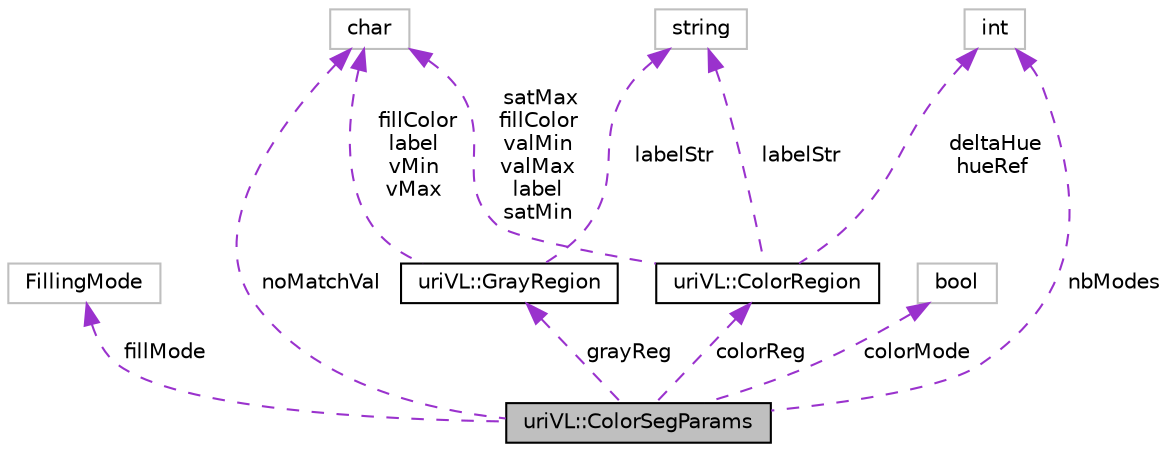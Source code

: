 digraph "uriVL::ColorSegParams"
{
  edge [fontname="Helvetica",fontsize="10",labelfontname="Helvetica",labelfontsize="10"];
  node [fontname="Helvetica",fontsize="10",shape=record];
  Node1 [label="uriVL::ColorSegParams",height=0.2,width=0.4,color="black", fillcolor="grey75", style="filled", fontcolor="black"];
  Node2 -> Node1 [dir="back",color="darkorchid3",fontsize="10",style="dashed",label=" fillMode" ,fontname="Helvetica"];
  Node2 [label="FillingMode",height=0.2,width=0.4,color="grey75", fillcolor="white", style="filled"];
  Node3 -> Node1 [dir="back",color="darkorchid3",fontsize="10",style="dashed",label=" colorReg" ,fontname="Helvetica"];
  Node3 [label="uriVL::ColorRegion",height=0.2,width=0.4,color="black", fillcolor="white", style="filled",URL="$structuriVL_1_1ColorRegion.html",tooltip="A ColorRegion is defined as a rectangular domain in the HSV space. "];
  Node4 -> Node3 [dir="back",color="darkorchid3",fontsize="10",style="dashed",label=" satMax\nfillColor\nvalMin\nvalMax\nlabel\nsatMin" ,fontname="Helvetica"];
  Node4 [label="char",height=0.2,width=0.4,color="grey75", fillcolor="white", style="filled"];
  Node5 -> Node3 [dir="back",color="darkorchid3",fontsize="10",style="dashed",label=" deltaHue\nhueRef" ,fontname="Helvetica"];
  Node5 [label="int",height=0.2,width=0.4,color="grey75", fillcolor="white", style="filled"];
  Node6 -> Node3 [dir="back",color="darkorchid3",fontsize="10",style="dashed",label=" labelStr" ,fontname="Helvetica"];
  Node6 [label="string",height=0.2,width=0.4,color="grey75", fillcolor="white", style="filled"];
  Node4 -> Node1 [dir="back",color="darkorchid3",fontsize="10",style="dashed",label=" noMatchVal" ,fontname="Helvetica"];
  Node5 -> Node1 [dir="back",color="darkorchid3",fontsize="10",style="dashed",label=" nbModes" ,fontname="Helvetica"];
  Node7 -> Node1 [dir="back",color="darkorchid3",fontsize="10",style="dashed",label=" colorMode" ,fontname="Helvetica"];
  Node7 [label="bool",height=0.2,width=0.4,color="grey75", fillcolor="white", style="filled"];
  Node8 -> Node1 [dir="back",color="darkorchid3",fontsize="10",style="dashed",label=" grayReg" ,fontname="Helvetica"];
  Node8 [label="uriVL::GrayRegion",height=0.2,width=0.4,color="black", fillcolor="white", style="filled",URL="$structuriVL_1_1GrayRegion.html",tooltip="A GrayRegion is defined as a range of gray-level values. "];
  Node4 -> Node8 [dir="back",color="darkorchid3",fontsize="10",style="dashed",label=" fillColor\nlabel\nvMin\nvMax" ,fontname="Helvetica"];
  Node6 -> Node8 [dir="back",color="darkorchid3",fontsize="10",style="dashed",label=" labelStr" ,fontname="Helvetica"];
}
